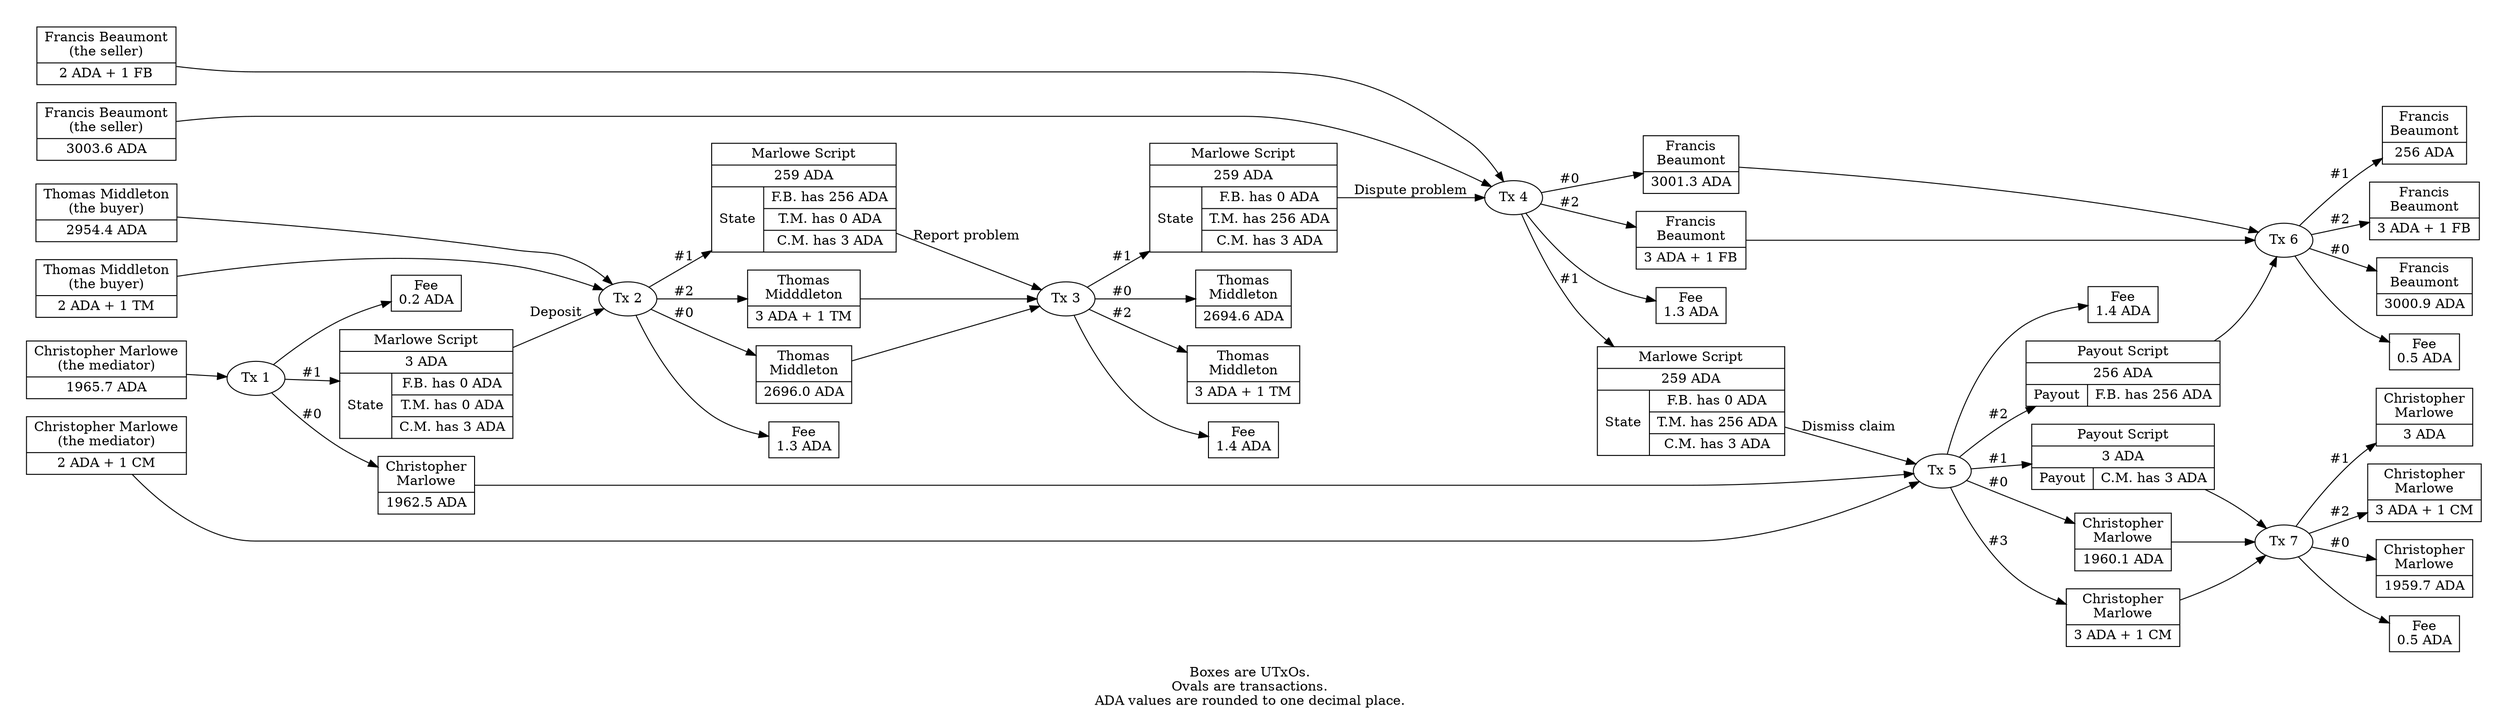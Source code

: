digraph ConfirmClaimTx {


rankdir=LR

node [shape=record]


subgraph cluster_0 {

peripheries=0

  subgraph cluster_0s {

  peripheries=0

  Tx0SellerAda [label="Francis Beaumont\n(the seller)|3003.6 ADA"]

  Tx0SellerToken [label="Francis Beaumont\n(the seller)|2 ADA + 1 FB"]

  }

  subgraph cluster_0b {

  peripheries=0

  Tx0BuyerAda [label="Thomas Middleton\n(the buyer)|2954.4 ADA"]
  Tx0BuyerToken [label="Thomas Middleton\n(the buyer)|2 ADA + 1 TM"]

  }

  subgraph cluster_0m {

  peripheries=0

  Tx0MediatorAda [label="Christopher Marlowe\n(the mediator)|1965.7 ADA"]

  Tx0MediatorToken [label="Christopher Marlowe\n(the mediator)|2 ADA + 1 CM"]

  }

}


Tx1 [shape=oval label="Tx 1"]

Tx0MediatorAda -> Tx1


Tx1_0 [label="Christopher\nMarlowe|1962.5 ADA"]

Tx1 -> Tx1_0 [label="#0"]


Tx1_1 [label="Marlowe Script|3 ADA|{State|{F.B. has 0 ADA|T.M. has 0 ADA|C.M. has 3 ADA}}"]

Tx1 -> Tx1_1 [label="#1"]


Tx1_Fee [label="Fee\n0.2 ADA"]

Tx1 -> Tx1_Fee


Tx2 [shape=oval label="Tx 2"]

Tx1_1 -> Tx2 [label="Deposit"]

Tx0BuyerAda -> Tx2

Tx0BuyerToken -> Tx2


subgraph cluster_2 {

peripheries=0

Tx2_0 [label="Thomas\nMiddleton|2696.0 ADA"]

Tx2_2 [label="Thomas\nMidddleton|3 ADA + 1 TM"]

}

Tx2 -> Tx2_0 [label="#0"]

Tx2 -> Tx2_2 [label="#2"]


Tx2_1 [label="Marlowe Script|259 ADA|{State|{F.B. has 256 ADA|T.M. has 0 ADA|C.M. has 3 ADA}}"]

Tx2 -> Tx2_1 [label="#1"]


Tx2_Fee [label="Fee\n1.3 ADA"]

Tx2 -> Tx2_Fee


Tx3 [shape=oval label="Tx 3"]

Tx2_1 -> Tx3 [label="Report problem"]

Tx2_0 -> Tx3

Tx2_2 -> Tx3


subgraph cluster_3 {

peripheries=0

Tx3_0 [label="Thomas\nMiddleton|2694.6 ADA"]

Tx3_2 [label="Thomas\nMiddleton|3 ADA + 1 TM"]

}

Tx3 -> Tx3_0 [label="#0"]

Tx3 -> Tx3_2 [label="#2"]


Tx3_1 [label="Marlowe Script|259 ADA|{State|{F.B. has 0 ADA|T.M. has 256 ADA|C.M. has 3 ADA}}"]

Tx3 -> Tx3_1 [label="#1"]


Tx3_Fee [label="Fee\n1.4 ADA"]

Tx3 -> Tx3_Fee


Tx4 [shape=oval label="Tx 4"]

Tx3_1 -> Tx4 [label="Dispute problem"]

Tx0SellerAda -> Tx4

Tx0SellerToken -> Tx4


subgraph cluster_4 {

peripheries=0

Tx4_0 [label="Francis\nBeaumont|3001.3 ADA"]

Tx4_2 [label="Francis\nBeaumont|3 ADA + 1 FB"]

}

Tx4 -> Tx4_0 [label="#0"]

Tx4 -> Tx4_2 [label="#2"]


Tx4_1 [label="Marlowe Script|259 ADA|{State|{F.B. has 0 ADA|T.M. has 256 ADA|C.M. has 3 ADA}}"]

Tx4 -> Tx4_1 [label="#1"]


Tx4_Fee [label="Fee\n1.3 ADA"]

Tx4 -> Tx4_Fee


Tx5 [shape=oval label="Tx 5"]

Tx4_1 -> Tx5 [label="Dismiss claim"]

Tx1_0 -> Tx5

Tx0MediatorToken -> Tx5


subgraph cluster_5 {

peripheries=0

Tx5_0 [label="Christopher\nMarlowe|1960.1 ADA"]

Tx5_3 [label="Christopher\nMarlowe|3 ADA + 1 CM"]

}

Tx5 -> Tx5_0 [label="#0"]

Tx5 -> Tx5_3 [label="#3"]


subgraph cluster_5p {

peripheries=0

Tx5_1 [label="Payout Script|3 ADA|{Payout|C.M. has 3 ADA}"]

Tx5_2 [label="Payout Script|256 ADA|{Payout|F.B. has 256 ADA}"]

}

Tx5 -> Tx5_1 [label="#1"]

Tx5 -> Tx5_2 [label="#2"]


Tx5_Fee [label="Fee\n1.4 ADA"]

Tx5 -> Tx5_Fee


Tx6 [shape=oval label="Tx 6"]

Tx4_0 -> Tx6

Tx4_2 -> Tx6

Tx5_2 -> Tx6


subgraph cluster_6 {

peripheries=0

Tx6_0 [label="Francis\nBeaumont|3000.9 ADA"]

Tx6_1 [label="Francis\nBeaumont|256 ADA"]

Tx6_2 [label="Francis\nBeaumont|3 ADA + 1 FB"]

}

Tx6 -> Tx6_0 [label="#0"]

Tx6 -> Tx6_1 [label="#1"]

Tx6 -> Tx6_2 [label="#2"]


Tx6_Fee [label="Fee\n0.5 ADA"]

Tx6 -> Tx6_Fee


Tx7 [shape=oval label="Tx 7"]

Tx5_0 -> Tx7

Tx5_3 -> Tx7

Tx5_1 -> Tx7


subgraph cluster_7 {

peripheries=0

Tx7_0 [label="Christopher\nMarlowe|1959.7 ADA"]

Tx7_1 [label="Christopher\nMarlowe|3 ADA"]

Tx7_2 [label="Christopher\nMarlowe|3 ADA + 1 CM"]

}

Tx7 -> Tx7_0 [label="#0"]

Tx7 -> Tx7_1 [label="#1"]

Tx7 -> Tx7_2 [label="#2"]


Tx7_Fee [label="Fee\n0.5 ADA"]

Tx7 -> Tx7_Fee


label="Boxes are UTxOs.\nOvals are transactions.\nADA values are rounded to one decimal place."

}
